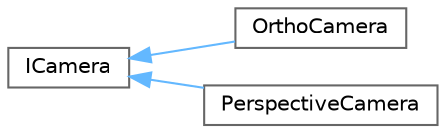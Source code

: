 digraph "Graphical Class Hierarchy"
{
 // LATEX_PDF_SIZE
  bgcolor="transparent";
  edge [fontname=Helvetica,fontsize=10,labelfontname=Helvetica,labelfontsize=10];
  node [fontname=Helvetica,fontsize=10,shape=box,height=0.2,width=0.4];
  rankdir="LR";
  Node0 [id="Node000000",label="ICamera",height=0.2,width=0.4,color="grey40", fillcolor="white", style="filled",URL="$classICamera.html",tooltip=" "];
  Node0 -> Node1 [id="edge36_Node000000_Node000001",dir="back",color="steelblue1",style="solid",tooltip=" "];
  Node1 [id="Node000001",label="OrthoCamera",height=0.2,width=0.4,color="grey40", fillcolor="white", style="filled",URL="$classOrthoCamera.html",tooltip=" "];
  Node0 -> Node2 [id="edge37_Node000000_Node000002",dir="back",color="steelblue1",style="solid",tooltip=" "];
  Node2 [id="Node000002",label="PerspectiveCamera",height=0.2,width=0.4,color="grey40", fillcolor="white", style="filled",URL="$classPerspectiveCamera.html",tooltip=" "];
}

